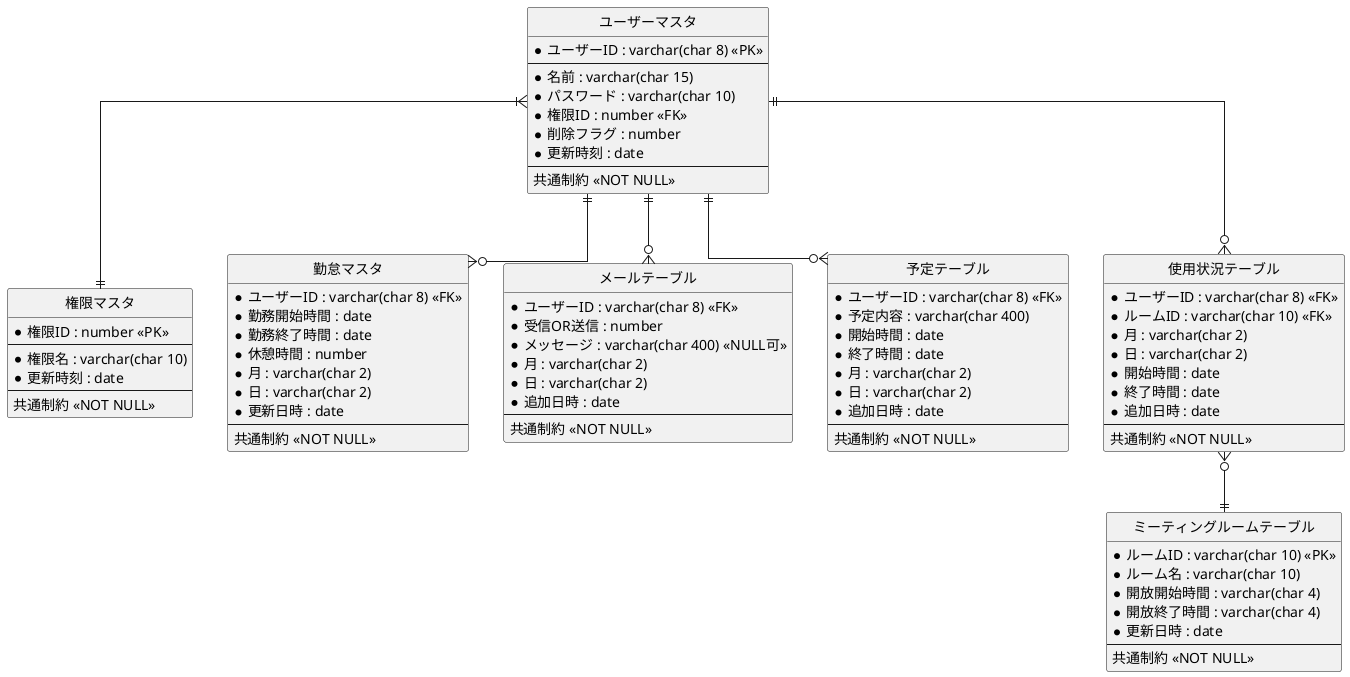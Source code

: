 @startuml

' hide the spot
hide circle

' avoid problems with angled crows feet
skinparam linetype ortho

entity "ユーザーマスタ" as user {
  *ユーザーID : varchar(char 8) <<PK>>
  --
  *名前 : varchar(char 15)
  *パスワード : varchar(char 10)
  *権限ID : number <<FK>>
  *削除フラグ : number
  *更新時刻 : date
  --
  共通制約 <<NOT NULL>>
}

entity "権限マスタ" as auth {
  *権限ID : number <<PK>> 
  --
  *権限名 : varchar(char 10)
  *更新時刻 : date
  --
  共通制約 <<NOT NULL>>
}

entity "勤怠マスタ" as attend {
  *ユーザーID : varchar(char 8) <<FK>>
  *勤務開始時間 : date
  *勤務終了時間 : date 
  *休憩時間 : number
  *月 : varchar(char 2) 
  *日 : varchar(char 2) 
  *更新日時 : date
  --
  共通制約 <<NOT NULL>>
}

entity "メールテーブル" as mail {
  *ユーザーID : varchar(char 8) <<FK>>
  *受信OR送信 : number
  *メッセージ : varchar(char 400) <<NULL可>>
  *月 : varchar(char 2) 
  *日 : varchar(char 2) 
  *追加日時 : date
  --
  共通制約 <<NOT NULL>>
}

entity "予定テーブル" as plan {
  *ユーザーID : varchar(char 8) <<FK>>
  *予定内容 : varchar(char 400)
  *開始時間 : date
  *終了時間 : date 
  *月 : varchar(char 2) 
  *日 : varchar(char 2) 
  *追加日時 : date
  --
  共通制約 <<NOT NULL>>
}

entity "ミーティングルームテーブル" as meeting {
  *ルームID : varchar(char 10) <<PK>>
  *ルーム名 : varchar(char 10) 
  *開放開始時間 : varchar(char 4)
  *開放終了時間 : varchar(char 4)
  *更新日時 : date
  --
  共通制約 <<NOT NULL>>
}

entity "使用状況テーブル" as use {
  *ユーザーID : varchar(char 8) <<FK>>
  *ルームID : varchar(char 10) <<FK>>
  *月 : varchar(char 2) 
  *日 : varchar(char 2) 
  *開始時間 : date
  *終了時間 : date 
  *追加日時 : date
  --
  共通制約 <<NOT NULL>>
}

user }|--|| auth
user ||--o{ attend
user ||--o{ mail
user ||--o{ plan
user ||--o{ use
use }o--|| meeting

@enduml